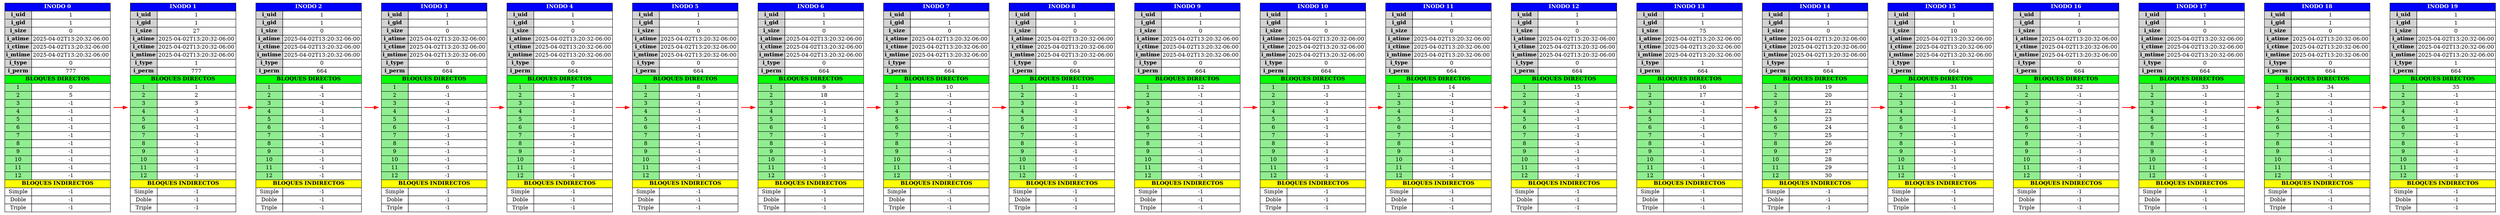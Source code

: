 digraph G {
        rankdir=LR; // Alineación horizontal
        node [shape=plaintext]
    inode0 [label=<
            <table border="0" cellborder="1" cellspacing="0">
                <tr><td colspan="2" bgcolor="blue"><font color="white"><b>INODO 0</b></font></td></tr>
                <tr><td bgcolor="lightgray"><b>i_uid</b></td><td>1</td></tr>
                <tr><td bgcolor="lightgray"><b>i_gid</b></td><td>1</td></tr>
                <tr><td bgcolor="lightgray"><b>i_size</b></td><td>0</td></tr>
                <tr><td bgcolor="lightgray"><b>i_atime</b></td><td>2025-04-02T13:20:32-06:00</td></tr>
                <tr><td bgcolor="lightgray"><b>i_ctime</b></td><td>2025-04-02T13:20:32-06:00</td></tr>
                <tr><td bgcolor="lightgray"><b>i_mtime</b></td><td>2025-04-02T13:20:32-06:00</td></tr>
                <tr><td bgcolor="lightgray"><b>i_type</b></td><td>0</td></tr>
                <tr><td bgcolor="lightgray"><b>i_perm</b></td><td>777</td></tr>
                <tr><td colspan="2" bgcolor="green"><b>BLOQUES DIRECTOS</b></td></tr>
            <tr><td bgcolor='lightgreen'>1</td><td>0</td></tr><tr><td bgcolor='lightgreen'>2</td><td>5</td></tr><tr><td bgcolor='lightgreen'>3</td><td>-1</td></tr><tr><td bgcolor='lightgreen'>4</td><td>-1</td></tr><tr><td bgcolor='lightgreen'>5</td><td>-1</td></tr><tr><td bgcolor='lightgreen'>6</td><td>-1</td></tr><tr><td bgcolor='lightgreen'>7</td><td>-1</td></tr><tr><td bgcolor='lightgreen'>8</td><td>-1</td></tr><tr><td bgcolor='lightgreen'>9</td><td>-1</td></tr><tr><td bgcolor='lightgreen'>10</td><td>-1</td></tr><tr><td bgcolor='lightgreen'>11</td><td>-1</td></tr><tr><td bgcolor='lightgreen'>12</td><td>-1</td></tr>
                <tr><td colspan="2" bgcolor="yellow"><b>BLOQUES INDIRECTOS</b></td></tr>
                <tr><td>Simple</td><td>-1</td></tr>
                <tr><td>Doble</td><td>-1</td></tr>
                <tr><td>Triple</td><td>-1</td></tr>
            </table>>];
        inode0 -> inode1 [color=red, penwidth=2];
inode1 [label=<
            <table border="0" cellborder="1" cellspacing="0">
                <tr><td colspan="2" bgcolor="blue"><font color="white"><b>INODO 1</b></font></td></tr>
                <tr><td bgcolor="lightgray"><b>i_uid</b></td><td>1</td></tr>
                <tr><td bgcolor="lightgray"><b>i_gid</b></td><td>1</td></tr>
                <tr><td bgcolor="lightgray"><b>i_size</b></td><td>27</td></tr>
                <tr><td bgcolor="lightgray"><b>i_atime</b></td><td>2025-04-02T13:20:32-06:00</td></tr>
                <tr><td bgcolor="lightgray"><b>i_ctime</b></td><td>2025-04-02T13:20:32-06:00</td></tr>
                <tr><td bgcolor="lightgray"><b>i_mtime</b></td><td>2025-04-02T13:20:32-06:00</td></tr>
                <tr><td bgcolor="lightgray"><b>i_type</b></td><td>1</td></tr>
                <tr><td bgcolor="lightgray"><b>i_perm</b></td><td>777</td></tr>
                <tr><td colspan="2" bgcolor="green"><b>BLOQUES DIRECTOS</b></td></tr>
            <tr><td bgcolor='lightgreen'>1</td><td>1</td></tr><tr><td bgcolor='lightgreen'>2</td><td>2</td></tr><tr><td bgcolor='lightgreen'>3</td><td>3</td></tr><tr><td bgcolor='lightgreen'>4</td><td>-1</td></tr><tr><td bgcolor='lightgreen'>5</td><td>-1</td></tr><tr><td bgcolor='lightgreen'>6</td><td>-1</td></tr><tr><td bgcolor='lightgreen'>7</td><td>-1</td></tr><tr><td bgcolor='lightgreen'>8</td><td>-1</td></tr><tr><td bgcolor='lightgreen'>9</td><td>-1</td></tr><tr><td bgcolor='lightgreen'>10</td><td>-1</td></tr><tr><td bgcolor='lightgreen'>11</td><td>-1</td></tr><tr><td bgcolor='lightgreen'>12</td><td>-1</td></tr>
                <tr><td colspan="2" bgcolor="yellow"><b>BLOQUES INDIRECTOS</b></td></tr>
                <tr><td>Simple</td><td>-1</td></tr>
                <tr><td>Doble</td><td>-1</td></tr>
                <tr><td>Triple</td><td>-1</td></tr>
            </table>>];
        inode1 -> inode2 [color=red, penwidth=2];
inode2 [label=<
            <table border="0" cellborder="1" cellspacing="0">
                <tr><td colspan="2" bgcolor="blue"><font color="white"><b>INODO 2</b></font></td></tr>
                <tr><td bgcolor="lightgray"><b>i_uid</b></td><td>1</td></tr>
                <tr><td bgcolor="lightgray"><b>i_gid</b></td><td>1</td></tr>
                <tr><td bgcolor="lightgray"><b>i_size</b></td><td>0</td></tr>
                <tr><td bgcolor="lightgray"><b>i_atime</b></td><td>2025-04-02T13:20:32-06:00</td></tr>
                <tr><td bgcolor="lightgray"><b>i_ctime</b></td><td>2025-04-02T13:20:32-06:00</td></tr>
                <tr><td bgcolor="lightgray"><b>i_mtime</b></td><td>2025-04-02T13:20:32-06:00</td></tr>
                <tr><td bgcolor="lightgray"><b>i_type</b></td><td>0</td></tr>
                <tr><td bgcolor="lightgray"><b>i_perm</b></td><td>664</td></tr>
                <tr><td colspan="2" bgcolor="green"><b>BLOQUES DIRECTOS</b></td></tr>
            <tr><td bgcolor='lightgreen'>1</td><td>4</td></tr><tr><td bgcolor='lightgreen'>2</td><td>-1</td></tr><tr><td bgcolor='lightgreen'>3</td><td>-1</td></tr><tr><td bgcolor='lightgreen'>4</td><td>-1</td></tr><tr><td bgcolor='lightgreen'>5</td><td>-1</td></tr><tr><td bgcolor='lightgreen'>6</td><td>-1</td></tr><tr><td bgcolor='lightgreen'>7</td><td>-1</td></tr><tr><td bgcolor='lightgreen'>8</td><td>-1</td></tr><tr><td bgcolor='lightgreen'>9</td><td>-1</td></tr><tr><td bgcolor='lightgreen'>10</td><td>-1</td></tr><tr><td bgcolor='lightgreen'>11</td><td>-1</td></tr><tr><td bgcolor='lightgreen'>12</td><td>-1</td></tr>
                <tr><td colspan="2" bgcolor="yellow"><b>BLOQUES INDIRECTOS</b></td></tr>
                <tr><td>Simple</td><td>-1</td></tr>
                <tr><td>Doble</td><td>-1</td></tr>
                <tr><td>Triple</td><td>-1</td></tr>
            </table>>];
        inode2 -> inode3 [color=red, penwidth=2];
inode3 [label=<
            <table border="0" cellborder="1" cellspacing="0">
                <tr><td colspan="2" bgcolor="blue"><font color="white"><b>INODO 3</b></font></td></tr>
                <tr><td bgcolor="lightgray"><b>i_uid</b></td><td>1</td></tr>
                <tr><td bgcolor="lightgray"><b>i_gid</b></td><td>1</td></tr>
                <tr><td bgcolor="lightgray"><b>i_size</b></td><td>0</td></tr>
                <tr><td bgcolor="lightgray"><b>i_atime</b></td><td>2025-04-02T13:20:32-06:00</td></tr>
                <tr><td bgcolor="lightgray"><b>i_ctime</b></td><td>2025-04-02T13:20:32-06:00</td></tr>
                <tr><td bgcolor="lightgray"><b>i_mtime</b></td><td>2025-04-02T13:20:32-06:00</td></tr>
                <tr><td bgcolor="lightgray"><b>i_type</b></td><td>0</td></tr>
                <tr><td bgcolor="lightgray"><b>i_perm</b></td><td>664</td></tr>
                <tr><td colspan="2" bgcolor="green"><b>BLOQUES DIRECTOS</b></td></tr>
            <tr><td bgcolor='lightgreen'>1</td><td>6</td></tr><tr><td bgcolor='lightgreen'>2</td><td>-1</td></tr><tr><td bgcolor='lightgreen'>3</td><td>-1</td></tr><tr><td bgcolor='lightgreen'>4</td><td>-1</td></tr><tr><td bgcolor='lightgreen'>5</td><td>-1</td></tr><tr><td bgcolor='lightgreen'>6</td><td>-1</td></tr><tr><td bgcolor='lightgreen'>7</td><td>-1</td></tr><tr><td bgcolor='lightgreen'>8</td><td>-1</td></tr><tr><td bgcolor='lightgreen'>9</td><td>-1</td></tr><tr><td bgcolor='lightgreen'>10</td><td>-1</td></tr><tr><td bgcolor='lightgreen'>11</td><td>-1</td></tr><tr><td bgcolor='lightgreen'>12</td><td>-1</td></tr>
                <tr><td colspan="2" bgcolor="yellow"><b>BLOQUES INDIRECTOS</b></td></tr>
                <tr><td>Simple</td><td>-1</td></tr>
                <tr><td>Doble</td><td>-1</td></tr>
                <tr><td>Triple</td><td>-1</td></tr>
            </table>>];
        inode3 -> inode4 [color=red, penwidth=2];
inode4 [label=<
            <table border="0" cellborder="1" cellspacing="0">
                <tr><td colspan="2" bgcolor="blue"><font color="white"><b>INODO 4</b></font></td></tr>
                <tr><td bgcolor="lightgray"><b>i_uid</b></td><td>1</td></tr>
                <tr><td bgcolor="lightgray"><b>i_gid</b></td><td>1</td></tr>
                <tr><td bgcolor="lightgray"><b>i_size</b></td><td>0</td></tr>
                <tr><td bgcolor="lightgray"><b>i_atime</b></td><td>2025-04-02T13:20:32-06:00</td></tr>
                <tr><td bgcolor="lightgray"><b>i_ctime</b></td><td>2025-04-02T13:20:32-06:00</td></tr>
                <tr><td bgcolor="lightgray"><b>i_mtime</b></td><td>2025-04-02T13:20:32-06:00</td></tr>
                <tr><td bgcolor="lightgray"><b>i_type</b></td><td>0</td></tr>
                <tr><td bgcolor="lightgray"><b>i_perm</b></td><td>664</td></tr>
                <tr><td colspan="2" bgcolor="green"><b>BLOQUES DIRECTOS</b></td></tr>
            <tr><td bgcolor='lightgreen'>1</td><td>7</td></tr><tr><td bgcolor='lightgreen'>2</td><td>-1</td></tr><tr><td bgcolor='lightgreen'>3</td><td>-1</td></tr><tr><td bgcolor='lightgreen'>4</td><td>-1</td></tr><tr><td bgcolor='lightgreen'>5</td><td>-1</td></tr><tr><td bgcolor='lightgreen'>6</td><td>-1</td></tr><tr><td bgcolor='lightgreen'>7</td><td>-1</td></tr><tr><td bgcolor='lightgreen'>8</td><td>-1</td></tr><tr><td bgcolor='lightgreen'>9</td><td>-1</td></tr><tr><td bgcolor='lightgreen'>10</td><td>-1</td></tr><tr><td bgcolor='lightgreen'>11</td><td>-1</td></tr><tr><td bgcolor='lightgreen'>12</td><td>-1</td></tr>
                <tr><td colspan="2" bgcolor="yellow"><b>BLOQUES INDIRECTOS</b></td></tr>
                <tr><td>Simple</td><td>-1</td></tr>
                <tr><td>Doble</td><td>-1</td></tr>
                <tr><td>Triple</td><td>-1</td></tr>
            </table>>];
        inode4 -> inode5 [color=red, penwidth=2];
inode5 [label=<
            <table border="0" cellborder="1" cellspacing="0">
                <tr><td colspan="2" bgcolor="blue"><font color="white"><b>INODO 5</b></font></td></tr>
                <tr><td bgcolor="lightgray"><b>i_uid</b></td><td>1</td></tr>
                <tr><td bgcolor="lightgray"><b>i_gid</b></td><td>1</td></tr>
                <tr><td bgcolor="lightgray"><b>i_size</b></td><td>0</td></tr>
                <tr><td bgcolor="lightgray"><b>i_atime</b></td><td>2025-04-02T13:20:32-06:00</td></tr>
                <tr><td bgcolor="lightgray"><b>i_ctime</b></td><td>2025-04-02T13:20:32-06:00</td></tr>
                <tr><td bgcolor="lightgray"><b>i_mtime</b></td><td>2025-04-02T13:20:32-06:00</td></tr>
                <tr><td bgcolor="lightgray"><b>i_type</b></td><td>0</td></tr>
                <tr><td bgcolor="lightgray"><b>i_perm</b></td><td>664</td></tr>
                <tr><td colspan="2" bgcolor="green"><b>BLOQUES DIRECTOS</b></td></tr>
            <tr><td bgcolor='lightgreen'>1</td><td>8</td></tr><tr><td bgcolor='lightgreen'>2</td><td>-1</td></tr><tr><td bgcolor='lightgreen'>3</td><td>-1</td></tr><tr><td bgcolor='lightgreen'>4</td><td>-1</td></tr><tr><td bgcolor='lightgreen'>5</td><td>-1</td></tr><tr><td bgcolor='lightgreen'>6</td><td>-1</td></tr><tr><td bgcolor='lightgreen'>7</td><td>-1</td></tr><tr><td bgcolor='lightgreen'>8</td><td>-1</td></tr><tr><td bgcolor='lightgreen'>9</td><td>-1</td></tr><tr><td bgcolor='lightgreen'>10</td><td>-1</td></tr><tr><td bgcolor='lightgreen'>11</td><td>-1</td></tr><tr><td bgcolor='lightgreen'>12</td><td>-1</td></tr>
                <tr><td colspan="2" bgcolor="yellow"><b>BLOQUES INDIRECTOS</b></td></tr>
                <tr><td>Simple</td><td>-1</td></tr>
                <tr><td>Doble</td><td>-1</td></tr>
                <tr><td>Triple</td><td>-1</td></tr>
            </table>>];
        inode5 -> inode6 [color=red, penwidth=2];
inode6 [label=<
            <table border="0" cellborder="1" cellspacing="0">
                <tr><td colspan="2" bgcolor="blue"><font color="white"><b>INODO 6</b></font></td></tr>
                <tr><td bgcolor="lightgray"><b>i_uid</b></td><td>1</td></tr>
                <tr><td bgcolor="lightgray"><b>i_gid</b></td><td>1</td></tr>
                <tr><td bgcolor="lightgray"><b>i_size</b></td><td>0</td></tr>
                <tr><td bgcolor="lightgray"><b>i_atime</b></td><td>2025-04-02T13:20:32-06:00</td></tr>
                <tr><td bgcolor="lightgray"><b>i_ctime</b></td><td>2025-04-02T13:20:32-06:00</td></tr>
                <tr><td bgcolor="lightgray"><b>i_mtime</b></td><td>2025-04-02T13:20:32-06:00</td></tr>
                <tr><td bgcolor="lightgray"><b>i_type</b></td><td>0</td></tr>
                <tr><td bgcolor="lightgray"><b>i_perm</b></td><td>664</td></tr>
                <tr><td colspan="2" bgcolor="green"><b>BLOQUES DIRECTOS</b></td></tr>
            <tr><td bgcolor='lightgreen'>1</td><td>9</td></tr><tr><td bgcolor='lightgreen'>2</td><td>18</td></tr><tr><td bgcolor='lightgreen'>3</td><td>-1</td></tr><tr><td bgcolor='lightgreen'>4</td><td>-1</td></tr><tr><td bgcolor='lightgreen'>5</td><td>-1</td></tr><tr><td bgcolor='lightgreen'>6</td><td>-1</td></tr><tr><td bgcolor='lightgreen'>7</td><td>-1</td></tr><tr><td bgcolor='lightgreen'>8</td><td>-1</td></tr><tr><td bgcolor='lightgreen'>9</td><td>-1</td></tr><tr><td bgcolor='lightgreen'>10</td><td>-1</td></tr><tr><td bgcolor='lightgreen'>11</td><td>-1</td></tr><tr><td bgcolor='lightgreen'>12</td><td>-1</td></tr>
                <tr><td colspan="2" bgcolor="yellow"><b>BLOQUES INDIRECTOS</b></td></tr>
                <tr><td>Simple</td><td>-1</td></tr>
                <tr><td>Doble</td><td>-1</td></tr>
                <tr><td>Triple</td><td>-1</td></tr>
            </table>>];
        inode6 -> inode7 [color=red, penwidth=2];
inode7 [label=<
            <table border="0" cellborder="1" cellspacing="0">
                <tr><td colspan="2" bgcolor="blue"><font color="white"><b>INODO 7</b></font></td></tr>
                <tr><td bgcolor="lightgray"><b>i_uid</b></td><td>1</td></tr>
                <tr><td bgcolor="lightgray"><b>i_gid</b></td><td>1</td></tr>
                <tr><td bgcolor="lightgray"><b>i_size</b></td><td>0</td></tr>
                <tr><td bgcolor="lightgray"><b>i_atime</b></td><td>2025-04-02T13:20:32-06:00</td></tr>
                <tr><td bgcolor="lightgray"><b>i_ctime</b></td><td>2025-04-02T13:20:32-06:00</td></tr>
                <tr><td bgcolor="lightgray"><b>i_mtime</b></td><td>2025-04-02T13:20:32-06:00</td></tr>
                <tr><td bgcolor="lightgray"><b>i_type</b></td><td>0</td></tr>
                <tr><td bgcolor="lightgray"><b>i_perm</b></td><td>664</td></tr>
                <tr><td colspan="2" bgcolor="green"><b>BLOQUES DIRECTOS</b></td></tr>
            <tr><td bgcolor='lightgreen'>1</td><td>10</td></tr><tr><td bgcolor='lightgreen'>2</td><td>-1</td></tr><tr><td bgcolor='lightgreen'>3</td><td>-1</td></tr><tr><td bgcolor='lightgreen'>4</td><td>-1</td></tr><tr><td bgcolor='lightgreen'>5</td><td>-1</td></tr><tr><td bgcolor='lightgreen'>6</td><td>-1</td></tr><tr><td bgcolor='lightgreen'>7</td><td>-1</td></tr><tr><td bgcolor='lightgreen'>8</td><td>-1</td></tr><tr><td bgcolor='lightgreen'>9</td><td>-1</td></tr><tr><td bgcolor='lightgreen'>10</td><td>-1</td></tr><tr><td bgcolor='lightgreen'>11</td><td>-1</td></tr><tr><td bgcolor='lightgreen'>12</td><td>-1</td></tr>
                <tr><td colspan="2" bgcolor="yellow"><b>BLOQUES INDIRECTOS</b></td></tr>
                <tr><td>Simple</td><td>-1</td></tr>
                <tr><td>Doble</td><td>-1</td></tr>
                <tr><td>Triple</td><td>-1</td></tr>
            </table>>];
        inode7 -> inode8 [color=red, penwidth=2];
inode8 [label=<
            <table border="0" cellborder="1" cellspacing="0">
                <tr><td colspan="2" bgcolor="blue"><font color="white"><b>INODO 8</b></font></td></tr>
                <tr><td bgcolor="lightgray"><b>i_uid</b></td><td>1</td></tr>
                <tr><td bgcolor="lightgray"><b>i_gid</b></td><td>1</td></tr>
                <tr><td bgcolor="lightgray"><b>i_size</b></td><td>0</td></tr>
                <tr><td bgcolor="lightgray"><b>i_atime</b></td><td>2025-04-02T13:20:32-06:00</td></tr>
                <tr><td bgcolor="lightgray"><b>i_ctime</b></td><td>2025-04-02T13:20:32-06:00</td></tr>
                <tr><td bgcolor="lightgray"><b>i_mtime</b></td><td>2025-04-02T13:20:32-06:00</td></tr>
                <tr><td bgcolor="lightgray"><b>i_type</b></td><td>0</td></tr>
                <tr><td bgcolor="lightgray"><b>i_perm</b></td><td>664</td></tr>
                <tr><td colspan="2" bgcolor="green"><b>BLOQUES DIRECTOS</b></td></tr>
            <tr><td bgcolor='lightgreen'>1</td><td>11</td></tr><tr><td bgcolor='lightgreen'>2</td><td>-1</td></tr><tr><td bgcolor='lightgreen'>3</td><td>-1</td></tr><tr><td bgcolor='lightgreen'>4</td><td>-1</td></tr><tr><td bgcolor='lightgreen'>5</td><td>-1</td></tr><tr><td bgcolor='lightgreen'>6</td><td>-1</td></tr><tr><td bgcolor='lightgreen'>7</td><td>-1</td></tr><tr><td bgcolor='lightgreen'>8</td><td>-1</td></tr><tr><td bgcolor='lightgreen'>9</td><td>-1</td></tr><tr><td bgcolor='lightgreen'>10</td><td>-1</td></tr><tr><td bgcolor='lightgreen'>11</td><td>-1</td></tr><tr><td bgcolor='lightgreen'>12</td><td>-1</td></tr>
                <tr><td colspan="2" bgcolor="yellow"><b>BLOQUES INDIRECTOS</b></td></tr>
                <tr><td>Simple</td><td>-1</td></tr>
                <tr><td>Doble</td><td>-1</td></tr>
                <tr><td>Triple</td><td>-1</td></tr>
            </table>>];
        inode8 -> inode9 [color=red, penwidth=2];
inode9 [label=<
            <table border="0" cellborder="1" cellspacing="0">
                <tr><td colspan="2" bgcolor="blue"><font color="white"><b>INODO 9</b></font></td></tr>
                <tr><td bgcolor="lightgray"><b>i_uid</b></td><td>1</td></tr>
                <tr><td bgcolor="lightgray"><b>i_gid</b></td><td>1</td></tr>
                <tr><td bgcolor="lightgray"><b>i_size</b></td><td>0</td></tr>
                <tr><td bgcolor="lightgray"><b>i_atime</b></td><td>2025-04-02T13:20:32-06:00</td></tr>
                <tr><td bgcolor="lightgray"><b>i_ctime</b></td><td>2025-04-02T13:20:32-06:00</td></tr>
                <tr><td bgcolor="lightgray"><b>i_mtime</b></td><td>2025-04-02T13:20:32-06:00</td></tr>
                <tr><td bgcolor="lightgray"><b>i_type</b></td><td>0</td></tr>
                <tr><td bgcolor="lightgray"><b>i_perm</b></td><td>664</td></tr>
                <tr><td colspan="2" bgcolor="green"><b>BLOQUES DIRECTOS</b></td></tr>
            <tr><td bgcolor='lightgreen'>1</td><td>12</td></tr><tr><td bgcolor='lightgreen'>2</td><td>-1</td></tr><tr><td bgcolor='lightgreen'>3</td><td>-1</td></tr><tr><td bgcolor='lightgreen'>4</td><td>-1</td></tr><tr><td bgcolor='lightgreen'>5</td><td>-1</td></tr><tr><td bgcolor='lightgreen'>6</td><td>-1</td></tr><tr><td bgcolor='lightgreen'>7</td><td>-1</td></tr><tr><td bgcolor='lightgreen'>8</td><td>-1</td></tr><tr><td bgcolor='lightgreen'>9</td><td>-1</td></tr><tr><td bgcolor='lightgreen'>10</td><td>-1</td></tr><tr><td bgcolor='lightgreen'>11</td><td>-1</td></tr><tr><td bgcolor='lightgreen'>12</td><td>-1</td></tr>
                <tr><td colspan="2" bgcolor="yellow"><b>BLOQUES INDIRECTOS</b></td></tr>
                <tr><td>Simple</td><td>-1</td></tr>
                <tr><td>Doble</td><td>-1</td></tr>
                <tr><td>Triple</td><td>-1</td></tr>
            </table>>];
        inode9 -> inode10 [color=red, penwidth=2];
inode10 [label=<
            <table border="0" cellborder="1" cellspacing="0">
                <tr><td colspan="2" bgcolor="blue"><font color="white"><b>INODO 10</b></font></td></tr>
                <tr><td bgcolor="lightgray"><b>i_uid</b></td><td>1</td></tr>
                <tr><td bgcolor="lightgray"><b>i_gid</b></td><td>1</td></tr>
                <tr><td bgcolor="lightgray"><b>i_size</b></td><td>0</td></tr>
                <tr><td bgcolor="lightgray"><b>i_atime</b></td><td>2025-04-02T13:20:32-06:00</td></tr>
                <tr><td bgcolor="lightgray"><b>i_ctime</b></td><td>2025-04-02T13:20:32-06:00</td></tr>
                <tr><td bgcolor="lightgray"><b>i_mtime</b></td><td>2025-04-02T13:20:32-06:00</td></tr>
                <tr><td bgcolor="lightgray"><b>i_type</b></td><td>0</td></tr>
                <tr><td bgcolor="lightgray"><b>i_perm</b></td><td>664</td></tr>
                <tr><td colspan="2" bgcolor="green"><b>BLOQUES DIRECTOS</b></td></tr>
            <tr><td bgcolor='lightgreen'>1</td><td>13</td></tr><tr><td bgcolor='lightgreen'>2</td><td>-1</td></tr><tr><td bgcolor='lightgreen'>3</td><td>-1</td></tr><tr><td bgcolor='lightgreen'>4</td><td>-1</td></tr><tr><td bgcolor='lightgreen'>5</td><td>-1</td></tr><tr><td bgcolor='lightgreen'>6</td><td>-1</td></tr><tr><td bgcolor='lightgreen'>7</td><td>-1</td></tr><tr><td bgcolor='lightgreen'>8</td><td>-1</td></tr><tr><td bgcolor='lightgreen'>9</td><td>-1</td></tr><tr><td bgcolor='lightgreen'>10</td><td>-1</td></tr><tr><td bgcolor='lightgreen'>11</td><td>-1</td></tr><tr><td bgcolor='lightgreen'>12</td><td>-1</td></tr>
                <tr><td colspan="2" bgcolor="yellow"><b>BLOQUES INDIRECTOS</b></td></tr>
                <tr><td>Simple</td><td>-1</td></tr>
                <tr><td>Doble</td><td>-1</td></tr>
                <tr><td>Triple</td><td>-1</td></tr>
            </table>>];
        inode10 -> inode11 [color=red, penwidth=2];
inode11 [label=<
            <table border="0" cellborder="1" cellspacing="0">
                <tr><td colspan="2" bgcolor="blue"><font color="white"><b>INODO 11</b></font></td></tr>
                <tr><td bgcolor="lightgray"><b>i_uid</b></td><td>1</td></tr>
                <tr><td bgcolor="lightgray"><b>i_gid</b></td><td>1</td></tr>
                <tr><td bgcolor="lightgray"><b>i_size</b></td><td>0</td></tr>
                <tr><td bgcolor="lightgray"><b>i_atime</b></td><td>2025-04-02T13:20:32-06:00</td></tr>
                <tr><td bgcolor="lightgray"><b>i_ctime</b></td><td>2025-04-02T13:20:32-06:00</td></tr>
                <tr><td bgcolor="lightgray"><b>i_mtime</b></td><td>2025-04-02T13:20:32-06:00</td></tr>
                <tr><td bgcolor="lightgray"><b>i_type</b></td><td>0</td></tr>
                <tr><td bgcolor="lightgray"><b>i_perm</b></td><td>664</td></tr>
                <tr><td colspan="2" bgcolor="green"><b>BLOQUES DIRECTOS</b></td></tr>
            <tr><td bgcolor='lightgreen'>1</td><td>14</td></tr><tr><td bgcolor='lightgreen'>2</td><td>-1</td></tr><tr><td bgcolor='lightgreen'>3</td><td>-1</td></tr><tr><td bgcolor='lightgreen'>4</td><td>-1</td></tr><tr><td bgcolor='lightgreen'>5</td><td>-1</td></tr><tr><td bgcolor='lightgreen'>6</td><td>-1</td></tr><tr><td bgcolor='lightgreen'>7</td><td>-1</td></tr><tr><td bgcolor='lightgreen'>8</td><td>-1</td></tr><tr><td bgcolor='lightgreen'>9</td><td>-1</td></tr><tr><td bgcolor='lightgreen'>10</td><td>-1</td></tr><tr><td bgcolor='lightgreen'>11</td><td>-1</td></tr><tr><td bgcolor='lightgreen'>12</td><td>-1</td></tr>
                <tr><td colspan="2" bgcolor="yellow"><b>BLOQUES INDIRECTOS</b></td></tr>
                <tr><td>Simple</td><td>-1</td></tr>
                <tr><td>Doble</td><td>-1</td></tr>
                <tr><td>Triple</td><td>-1</td></tr>
            </table>>];
        inode11 -> inode12 [color=red, penwidth=2];
inode12 [label=<
            <table border="0" cellborder="1" cellspacing="0">
                <tr><td colspan="2" bgcolor="blue"><font color="white"><b>INODO 12</b></font></td></tr>
                <tr><td bgcolor="lightgray"><b>i_uid</b></td><td>1</td></tr>
                <tr><td bgcolor="lightgray"><b>i_gid</b></td><td>1</td></tr>
                <tr><td bgcolor="lightgray"><b>i_size</b></td><td>0</td></tr>
                <tr><td bgcolor="lightgray"><b>i_atime</b></td><td>2025-04-02T13:20:32-06:00</td></tr>
                <tr><td bgcolor="lightgray"><b>i_ctime</b></td><td>2025-04-02T13:20:32-06:00</td></tr>
                <tr><td bgcolor="lightgray"><b>i_mtime</b></td><td>2025-04-02T13:20:32-06:00</td></tr>
                <tr><td bgcolor="lightgray"><b>i_type</b></td><td>0</td></tr>
                <tr><td bgcolor="lightgray"><b>i_perm</b></td><td>664</td></tr>
                <tr><td colspan="2" bgcolor="green"><b>BLOQUES DIRECTOS</b></td></tr>
            <tr><td bgcolor='lightgreen'>1</td><td>15</td></tr><tr><td bgcolor='lightgreen'>2</td><td>-1</td></tr><tr><td bgcolor='lightgreen'>3</td><td>-1</td></tr><tr><td bgcolor='lightgreen'>4</td><td>-1</td></tr><tr><td bgcolor='lightgreen'>5</td><td>-1</td></tr><tr><td bgcolor='lightgreen'>6</td><td>-1</td></tr><tr><td bgcolor='lightgreen'>7</td><td>-1</td></tr><tr><td bgcolor='lightgreen'>8</td><td>-1</td></tr><tr><td bgcolor='lightgreen'>9</td><td>-1</td></tr><tr><td bgcolor='lightgreen'>10</td><td>-1</td></tr><tr><td bgcolor='lightgreen'>11</td><td>-1</td></tr><tr><td bgcolor='lightgreen'>12</td><td>-1</td></tr>
                <tr><td colspan="2" bgcolor="yellow"><b>BLOQUES INDIRECTOS</b></td></tr>
                <tr><td>Simple</td><td>-1</td></tr>
                <tr><td>Doble</td><td>-1</td></tr>
                <tr><td>Triple</td><td>-1</td></tr>
            </table>>];
        inode12 -> inode13 [color=red, penwidth=2];
inode13 [label=<
            <table border="0" cellborder="1" cellspacing="0">
                <tr><td colspan="2" bgcolor="blue"><font color="white"><b>INODO 13</b></font></td></tr>
                <tr><td bgcolor="lightgray"><b>i_uid</b></td><td>1</td></tr>
                <tr><td bgcolor="lightgray"><b>i_gid</b></td><td>1</td></tr>
                <tr><td bgcolor="lightgray"><b>i_size</b></td><td>75</td></tr>
                <tr><td bgcolor="lightgray"><b>i_atime</b></td><td>2025-04-02T13:20:32-06:00</td></tr>
                <tr><td bgcolor="lightgray"><b>i_ctime</b></td><td>2025-04-02T13:20:32-06:00</td></tr>
                <tr><td bgcolor="lightgray"><b>i_mtime</b></td><td>2025-04-02T13:20:32-06:00</td></tr>
                <tr><td bgcolor="lightgray"><b>i_type</b></td><td>1</td></tr>
                <tr><td bgcolor="lightgray"><b>i_perm</b></td><td>664</td></tr>
                <tr><td colspan="2" bgcolor="green"><b>BLOQUES DIRECTOS</b></td></tr>
            <tr><td bgcolor='lightgreen'>1</td><td>16</td></tr><tr><td bgcolor='lightgreen'>2</td><td>17</td></tr><tr><td bgcolor='lightgreen'>3</td><td>-1</td></tr><tr><td bgcolor='lightgreen'>4</td><td>-1</td></tr><tr><td bgcolor='lightgreen'>5</td><td>-1</td></tr><tr><td bgcolor='lightgreen'>6</td><td>-1</td></tr><tr><td bgcolor='lightgreen'>7</td><td>-1</td></tr><tr><td bgcolor='lightgreen'>8</td><td>-1</td></tr><tr><td bgcolor='lightgreen'>9</td><td>-1</td></tr><tr><td bgcolor='lightgreen'>10</td><td>-1</td></tr><tr><td bgcolor='lightgreen'>11</td><td>-1</td></tr><tr><td bgcolor='lightgreen'>12</td><td>-1</td></tr>
                <tr><td colspan="2" bgcolor="yellow"><b>BLOQUES INDIRECTOS</b></td></tr>
                <tr><td>Simple</td><td>-1</td></tr>
                <tr><td>Doble</td><td>-1</td></tr>
                <tr><td>Triple</td><td>-1</td></tr>
            </table>>];
        inode13 -> inode14 [color=red, penwidth=2];
inode14 [label=<
            <table border="0" cellborder="1" cellspacing="0">
                <tr><td colspan="2" bgcolor="blue"><font color="white"><b>INODO 14</b></font></td></tr>
                <tr><td bgcolor="lightgray"><b>i_uid</b></td><td>1</td></tr>
                <tr><td bgcolor="lightgray"><b>i_gid</b></td><td>1</td></tr>
                <tr><td bgcolor="lightgray"><b>i_size</b></td><td>0</td></tr>
                <tr><td bgcolor="lightgray"><b>i_atime</b></td><td>2025-04-02T13:20:32-06:00</td></tr>
                <tr><td bgcolor="lightgray"><b>i_ctime</b></td><td>2025-04-02T13:20:32-06:00</td></tr>
                <tr><td bgcolor="lightgray"><b>i_mtime</b></td><td>2025-04-02T13:20:32-06:00</td></tr>
                <tr><td bgcolor="lightgray"><b>i_type</b></td><td>1</td></tr>
                <tr><td bgcolor="lightgray"><b>i_perm</b></td><td>664</td></tr>
                <tr><td colspan="2" bgcolor="green"><b>BLOQUES DIRECTOS</b></td></tr>
            <tr><td bgcolor='lightgreen'>1</td><td>19</td></tr><tr><td bgcolor='lightgreen'>2</td><td>20</td></tr><tr><td bgcolor='lightgreen'>3</td><td>21</td></tr><tr><td bgcolor='lightgreen'>4</td><td>22</td></tr><tr><td bgcolor='lightgreen'>5</td><td>23</td></tr><tr><td bgcolor='lightgreen'>6</td><td>24</td></tr><tr><td bgcolor='lightgreen'>7</td><td>25</td></tr><tr><td bgcolor='lightgreen'>8</td><td>26</td></tr><tr><td bgcolor='lightgreen'>9</td><td>27</td></tr><tr><td bgcolor='lightgreen'>10</td><td>28</td></tr><tr><td bgcolor='lightgreen'>11</td><td>29</td></tr><tr><td bgcolor='lightgreen'>12</td><td>30</td></tr>
                <tr><td colspan="2" bgcolor="yellow"><b>BLOQUES INDIRECTOS</b></td></tr>
                <tr><td>Simple</td><td>-1</td></tr>
                <tr><td>Doble</td><td>-1</td></tr>
                <tr><td>Triple</td><td>-1</td></tr>
            </table>>];
        inode14 -> inode15 [color=red, penwidth=2];
inode15 [label=<
            <table border="0" cellborder="1" cellspacing="0">
                <tr><td colspan="2" bgcolor="blue"><font color="white"><b>INODO 15</b></font></td></tr>
                <tr><td bgcolor="lightgray"><b>i_uid</b></td><td>1</td></tr>
                <tr><td bgcolor="lightgray"><b>i_gid</b></td><td>1</td></tr>
                <tr><td bgcolor="lightgray"><b>i_size</b></td><td>10</td></tr>
                <tr><td bgcolor="lightgray"><b>i_atime</b></td><td>2025-04-02T13:20:32-06:00</td></tr>
                <tr><td bgcolor="lightgray"><b>i_ctime</b></td><td>2025-04-02T13:20:32-06:00</td></tr>
                <tr><td bgcolor="lightgray"><b>i_mtime</b></td><td>2025-04-02T13:20:32-06:00</td></tr>
                <tr><td bgcolor="lightgray"><b>i_type</b></td><td>1</td></tr>
                <tr><td bgcolor="lightgray"><b>i_perm</b></td><td>664</td></tr>
                <tr><td colspan="2" bgcolor="green"><b>BLOQUES DIRECTOS</b></td></tr>
            <tr><td bgcolor='lightgreen'>1</td><td>31</td></tr><tr><td bgcolor='lightgreen'>2</td><td>-1</td></tr><tr><td bgcolor='lightgreen'>3</td><td>-1</td></tr><tr><td bgcolor='lightgreen'>4</td><td>-1</td></tr><tr><td bgcolor='lightgreen'>5</td><td>-1</td></tr><tr><td bgcolor='lightgreen'>6</td><td>-1</td></tr><tr><td bgcolor='lightgreen'>7</td><td>-1</td></tr><tr><td bgcolor='lightgreen'>8</td><td>-1</td></tr><tr><td bgcolor='lightgreen'>9</td><td>-1</td></tr><tr><td bgcolor='lightgreen'>10</td><td>-1</td></tr><tr><td bgcolor='lightgreen'>11</td><td>-1</td></tr><tr><td bgcolor='lightgreen'>12</td><td>-1</td></tr>
                <tr><td colspan="2" bgcolor="yellow"><b>BLOQUES INDIRECTOS</b></td></tr>
                <tr><td>Simple</td><td>-1</td></tr>
                <tr><td>Doble</td><td>-1</td></tr>
                <tr><td>Triple</td><td>-1</td></tr>
            </table>>];
        inode15 -> inode16 [color=red, penwidth=2];
inode16 [label=<
            <table border="0" cellborder="1" cellspacing="0">
                <tr><td colspan="2" bgcolor="blue"><font color="white"><b>INODO 16</b></font></td></tr>
                <tr><td bgcolor="lightgray"><b>i_uid</b></td><td>1</td></tr>
                <tr><td bgcolor="lightgray"><b>i_gid</b></td><td>1</td></tr>
                <tr><td bgcolor="lightgray"><b>i_size</b></td><td>0</td></tr>
                <tr><td bgcolor="lightgray"><b>i_atime</b></td><td>2025-04-02T13:20:32-06:00</td></tr>
                <tr><td bgcolor="lightgray"><b>i_ctime</b></td><td>2025-04-02T13:20:32-06:00</td></tr>
                <tr><td bgcolor="lightgray"><b>i_mtime</b></td><td>2025-04-02T13:20:32-06:00</td></tr>
                <tr><td bgcolor="lightgray"><b>i_type</b></td><td>0</td></tr>
                <tr><td bgcolor="lightgray"><b>i_perm</b></td><td>664</td></tr>
                <tr><td colspan="2" bgcolor="green"><b>BLOQUES DIRECTOS</b></td></tr>
            <tr><td bgcolor='lightgreen'>1</td><td>32</td></tr><tr><td bgcolor='lightgreen'>2</td><td>-1</td></tr><tr><td bgcolor='lightgreen'>3</td><td>-1</td></tr><tr><td bgcolor='lightgreen'>4</td><td>-1</td></tr><tr><td bgcolor='lightgreen'>5</td><td>-1</td></tr><tr><td bgcolor='lightgreen'>6</td><td>-1</td></tr><tr><td bgcolor='lightgreen'>7</td><td>-1</td></tr><tr><td bgcolor='lightgreen'>8</td><td>-1</td></tr><tr><td bgcolor='lightgreen'>9</td><td>-1</td></tr><tr><td bgcolor='lightgreen'>10</td><td>-1</td></tr><tr><td bgcolor='lightgreen'>11</td><td>-1</td></tr><tr><td bgcolor='lightgreen'>12</td><td>-1</td></tr>
                <tr><td colspan="2" bgcolor="yellow"><b>BLOQUES INDIRECTOS</b></td></tr>
                <tr><td>Simple</td><td>-1</td></tr>
                <tr><td>Doble</td><td>-1</td></tr>
                <tr><td>Triple</td><td>-1</td></tr>
            </table>>];
        inode16 -> inode17 [color=red, penwidth=2];
inode17 [label=<
            <table border="0" cellborder="1" cellspacing="0">
                <tr><td colspan="2" bgcolor="blue"><font color="white"><b>INODO 17</b></font></td></tr>
                <tr><td bgcolor="lightgray"><b>i_uid</b></td><td>1</td></tr>
                <tr><td bgcolor="lightgray"><b>i_gid</b></td><td>1</td></tr>
                <tr><td bgcolor="lightgray"><b>i_size</b></td><td>0</td></tr>
                <tr><td bgcolor="lightgray"><b>i_atime</b></td><td>2025-04-02T13:20:32-06:00</td></tr>
                <tr><td bgcolor="lightgray"><b>i_ctime</b></td><td>2025-04-02T13:20:32-06:00</td></tr>
                <tr><td bgcolor="lightgray"><b>i_mtime</b></td><td>2025-04-02T13:20:32-06:00</td></tr>
                <tr><td bgcolor="lightgray"><b>i_type</b></td><td>0</td></tr>
                <tr><td bgcolor="lightgray"><b>i_perm</b></td><td>664</td></tr>
                <tr><td colspan="2" bgcolor="green"><b>BLOQUES DIRECTOS</b></td></tr>
            <tr><td bgcolor='lightgreen'>1</td><td>33</td></tr><tr><td bgcolor='lightgreen'>2</td><td>-1</td></tr><tr><td bgcolor='lightgreen'>3</td><td>-1</td></tr><tr><td bgcolor='lightgreen'>4</td><td>-1</td></tr><tr><td bgcolor='lightgreen'>5</td><td>-1</td></tr><tr><td bgcolor='lightgreen'>6</td><td>-1</td></tr><tr><td bgcolor='lightgreen'>7</td><td>-1</td></tr><tr><td bgcolor='lightgreen'>8</td><td>-1</td></tr><tr><td bgcolor='lightgreen'>9</td><td>-1</td></tr><tr><td bgcolor='lightgreen'>10</td><td>-1</td></tr><tr><td bgcolor='lightgreen'>11</td><td>-1</td></tr><tr><td bgcolor='lightgreen'>12</td><td>-1</td></tr>
                <tr><td colspan="2" bgcolor="yellow"><b>BLOQUES INDIRECTOS</b></td></tr>
                <tr><td>Simple</td><td>-1</td></tr>
                <tr><td>Doble</td><td>-1</td></tr>
                <tr><td>Triple</td><td>-1</td></tr>
            </table>>];
        inode17 -> inode18 [color=red, penwidth=2];
inode18 [label=<
            <table border="0" cellborder="1" cellspacing="0">
                <tr><td colspan="2" bgcolor="blue"><font color="white"><b>INODO 18</b></font></td></tr>
                <tr><td bgcolor="lightgray"><b>i_uid</b></td><td>1</td></tr>
                <tr><td bgcolor="lightgray"><b>i_gid</b></td><td>1</td></tr>
                <tr><td bgcolor="lightgray"><b>i_size</b></td><td>0</td></tr>
                <tr><td bgcolor="lightgray"><b>i_atime</b></td><td>2025-04-02T13:20:32-06:00</td></tr>
                <tr><td bgcolor="lightgray"><b>i_ctime</b></td><td>2025-04-02T13:20:32-06:00</td></tr>
                <tr><td bgcolor="lightgray"><b>i_mtime</b></td><td>2025-04-02T13:20:32-06:00</td></tr>
                <tr><td bgcolor="lightgray"><b>i_type</b></td><td>0</td></tr>
                <tr><td bgcolor="lightgray"><b>i_perm</b></td><td>664</td></tr>
                <tr><td colspan="2" bgcolor="green"><b>BLOQUES DIRECTOS</b></td></tr>
            <tr><td bgcolor='lightgreen'>1</td><td>34</td></tr><tr><td bgcolor='lightgreen'>2</td><td>-1</td></tr><tr><td bgcolor='lightgreen'>3</td><td>-1</td></tr><tr><td bgcolor='lightgreen'>4</td><td>-1</td></tr><tr><td bgcolor='lightgreen'>5</td><td>-1</td></tr><tr><td bgcolor='lightgreen'>6</td><td>-1</td></tr><tr><td bgcolor='lightgreen'>7</td><td>-1</td></tr><tr><td bgcolor='lightgreen'>8</td><td>-1</td></tr><tr><td bgcolor='lightgreen'>9</td><td>-1</td></tr><tr><td bgcolor='lightgreen'>10</td><td>-1</td></tr><tr><td bgcolor='lightgreen'>11</td><td>-1</td></tr><tr><td bgcolor='lightgreen'>12</td><td>-1</td></tr>
                <tr><td colspan="2" bgcolor="yellow"><b>BLOQUES INDIRECTOS</b></td></tr>
                <tr><td>Simple</td><td>-1</td></tr>
                <tr><td>Doble</td><td>-1</td></tr>
                <tr><td>Triple</td><td>-1</td></tr>
            </table>>];
        inode18 -> inode19 [color=red, penwidth=2];
inode19 [label=<
            <table border="0" cellborder="1" cellspacing="0">
                <tr><td colspan="2" bgcolor="blue"><font color="white"><b>INODO 19</b></font></td></tr>
                <tr><td bgcolor="lightgray"><b>i_uid</b></td><td>1</td></tr>
                <tr><td bgcolor="lightgray"><b>i_gid</b></td><td>1</td></tr>
                <tr><td bgcolor="lightgray"><b>i_size</b></td><td>0</td></tr>
                <tr><td bgcolor="lightgray"><b>i_atime</b></td><td>2025-04-02T13:20:32-06:00</td></tr>
                <tr><td bgcolor="lightgray"><b>i_ctime</b></td><td>2025-04-02T13:20:32-06:00</td></tr>
                <tr><td bgcolor="lightgray"><b>i_mtime</b></td><td>2025-04-02T13:20:32-06:00</td></tr>
                <tr><td bgcolor="lightgray"><b>i_type</b></td><td>1</td></tr>
                <tr><td bgcolor="lightgray"><b>i_perm</b></td><td>664</td></tr>
                <tr><td colspan="2" bgcolor="green"><b>BLOQUES DIRECTOS</b></td></tr>
            <tr><td bgcolor='lightgreen'>1</td><td>35</td></tr><tr><td bgcolor='lightgreen'>2</td><td>-1</td></tr><tr><td bgcolor='lightgreen'>3</td><td>-1</td></tr><tr><td bgcolor='lightgreen'>4</td><td>-1</td></tr><tr><td bgcolor='lightgreen'>5</td><td>-1</td></tr><tr><td bgcolor='lightgreen'>6</td><td>-1</td></tr><tr><td bgcolor='lightgreen'>7</td><td>-1</td></tr><tr><td bgcolor='lightgreen'>8</td><td>-1</td></tr><tr><td bgcolor='lightgreen'>9</td><td>-1</td></tr><tr><td bgcolor='lightgreen'>10</td><td>-1</td></tr><tr><td bgcolor='lightgreen'>11</td><td>-1</td></tr><tr><td bgcolor='lightgreen'>12</td><td>-1</td></tr>
                <tr><td colspan="2" bgcolor="yellow"><b>BLOQUES INDIRECTOS</b></td></tr>
                <tr><td>Simple</td><td>-1</td></tr>
                <tr><td>Doble</td><td>-1</td></tr>
                <tr><td>Triple</td><td>-1</td></tr>
            </table>>];
        }